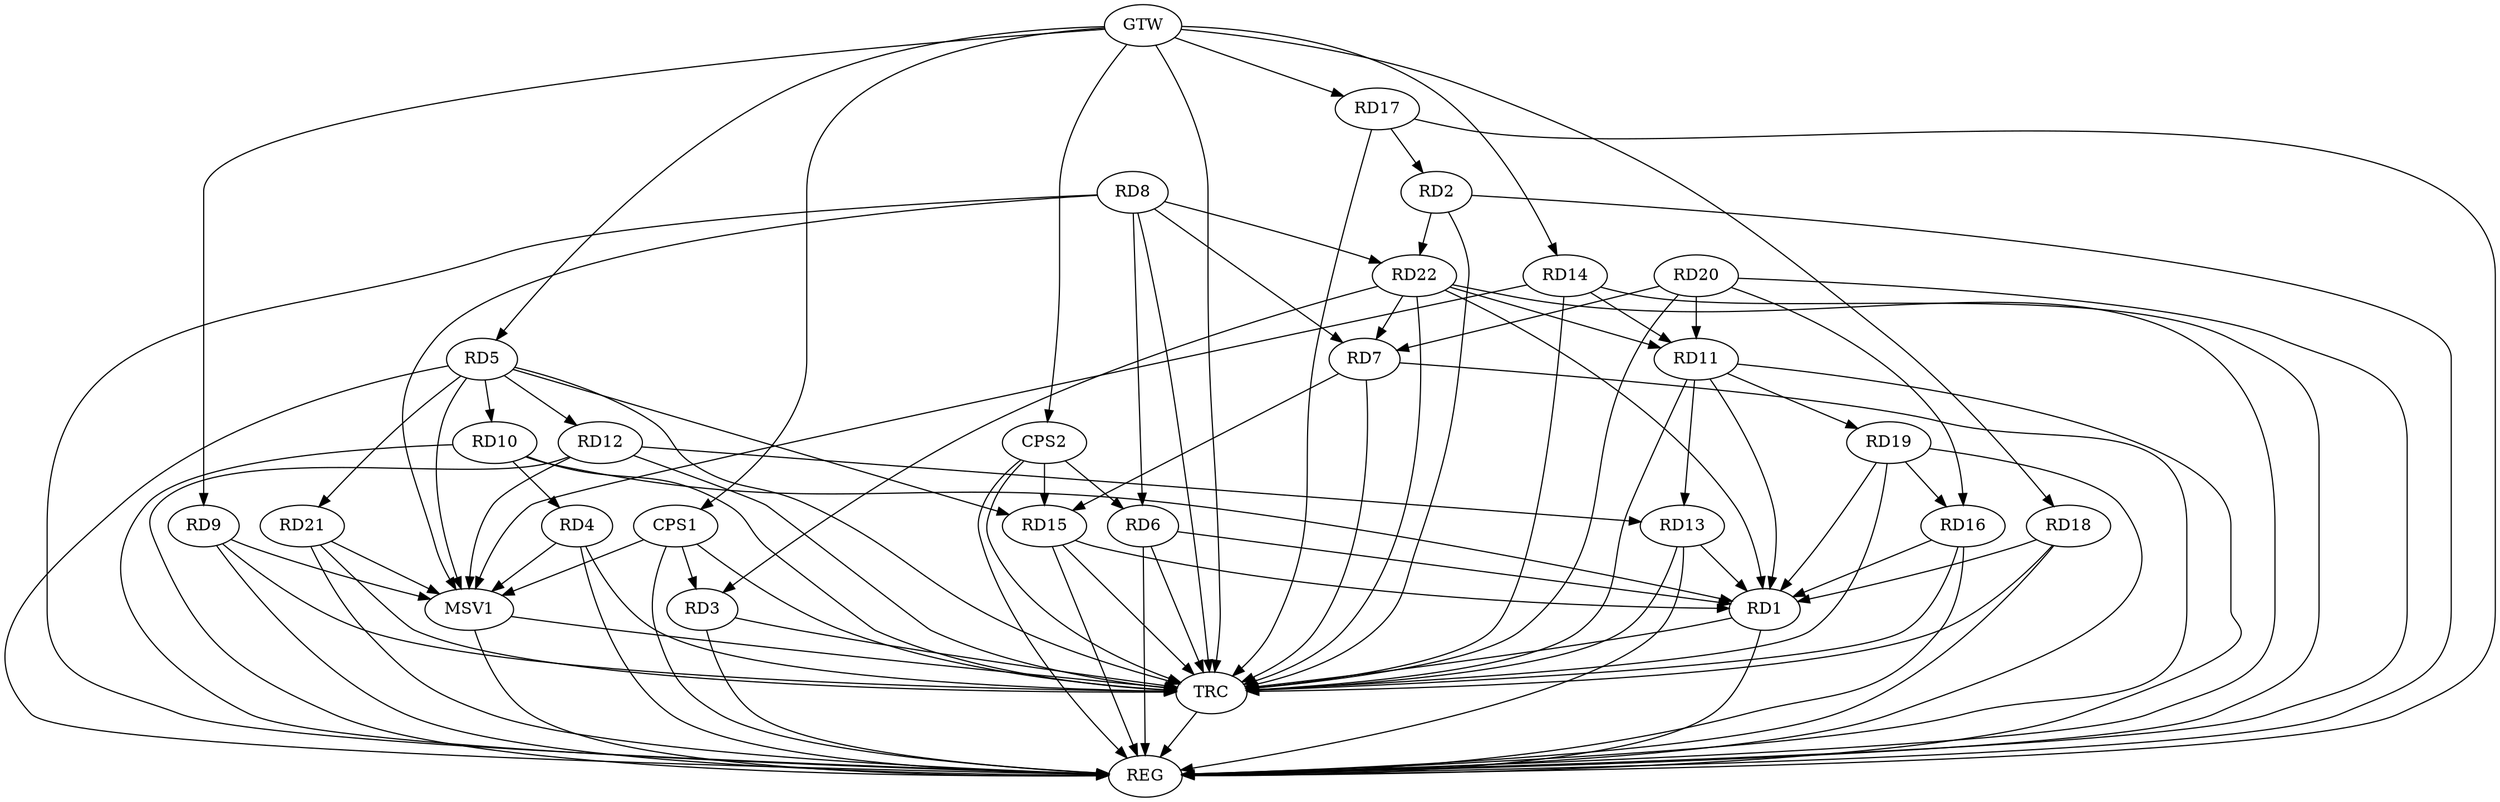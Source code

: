 strict digraph G {
  RD1 [ label="RD1" ];
  RD2 [ label="RD2" ];
  RD3 [ label="RD3" ];
  RD4 [ label="RD4" ];
  RD5 [ label="RD5" ];
  RD6 [ label="RD6" ];
  RD7 [ label="RD7" ];
  RD8 [ label="RD8" ];
  RD9 [ label="RD9" ];
  RD10 [ label="RD10" ];
  RD11 [ label="RD11" ];
  RD12 [ label="RD12" ];
  RD13 [ label="RD13" ];
  RD14 [ label="RD14" ];
  RD15 [ label="RD15" ];
  RD16 [ label="RD16" ];
  RD17 [ label="RD17" ];
  RD18 [ label="RD18" ];
  RD19 [ label="RD19" ];
  RD20 [ label="RD20" ];
  RD21 [ label="RD21" ];
  RD22 [ label="RD22" ];
  CPS1 [ label="CPS1" ];
  CPS2 [ label="CPS2" ];
  GTW [ label="GTW" ];
  REG [ label="REG" ];
  TRC [ label="TRC" ];
  MSV1 [ label="MSV1" ];
  RD17 -> RD2;
  RD2 -> RD22;
  RD22 -> RD3;
  RD10 -> RD4;
  RD5 -> RD10;
  RD5 -> RD12;
  RD5 -> RD15;
  RD5 -> RD21;
  RD8 -> RD6;
  RD8 -> RD7;
  RD7 -> RD15;
  RD20 -> RD7;
  RD22 -> RD7;
  RD8 -> RD22;
  RD11 -> RD13;
  RD14 -> RD11;
  RD11 -> RD19;
  RD20 -> RD11;
  RD22 -> RD11;
  RD12 -> RD13;
  RD19 -> RD16;
  RD20 -> RD16;
  CPS1 -> RD3;
  CPS2 -> RD6;
  CPS2 -> RD15;
  GTW -> RD5;
  GTW -> RD9;
  GTW -> RD14;
  GTW -> RD17;
  GTW -> RD18;
  GTW -> CPS1;
  GTW -> CPS2;
  RD1 -> REG;
  RD2 -> REG;
  RD3 -> REG;
  RD4 -> REG;
  RD5 -> REG;
  RD6 -> REG;
  RD7 -> REG;
  RD8 -> REG;
  RD9 -> REG;
  RD10 -> REG;
  RD11 -> REG;
  RD12 -> REG;
  RD13 -> REG;
  RD14 -> REG;
  RD15 -> REG;
  RD16 -> REG;
  RD17 -> REG;
  RD18 -> REG;
  RD19 -> REG;
  RD20 -> REG;
  RD21 -> REG;
  RD22 -> REG;
  CPS1 -> REG;
  CPS2 -> REG;
  RD1 -> TRC;
  RD2 -> TRC;
  RD3 -> TRC;
  RD4 -> TRC;
  RD5 -> TRC;
  RD6 -> TRC;
  RD7 -> TRC;
  RD8 -> TRC;
  RD9 -> TRC;
  RD10 -> TRC;
  RD11 -> TRC;
  RD12 -> TRC;
  RD13 -> TRC;
  RD14 -> TRC;
  RD15 -> TRC;
  RD16 -> TRC;
  RD17 -> TRC;
  RD18 -> TRC;
  RD19 -> TRC;
  RD20 -> TRC;
  RD21 -> TRC;
  RD22 -> TRC;
  CPS1 -> TRC;
  CPS2 -> TRC;
  GTW -> TRC;
  TRC -> REG;
  RD6 -> RD1;
  RD18 -> RD1;
  RD10 -> RD1;
  RD15 -> RD1;
  RD13 -> RD1;
  RD11 -> RD1;
  RD22 -> RD1;
  RD16 -> RD1;
  RD19 -> RD1;
  RD5 -> MSV1;
  RD8 -> MSV1;
  RD9 -> MSV1;
  RD14 -> MSV1;
  CPS1 -> MSV1;
  RD4 -> MSV1;
  RD12 -> MSV1;
  RD21 -> MSV1;
  MSV1 -> REG;
  MSV1 -> TRC;
}
